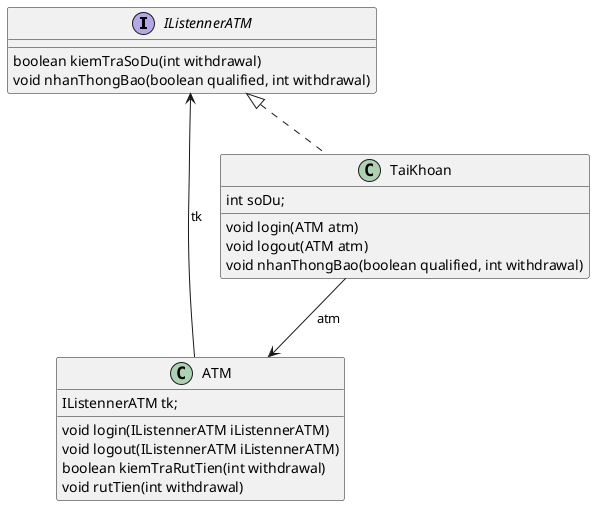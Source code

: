 @startuml
'https://plantuml.com/class-diagram

interface IListennerATM {
    boolean kiemTraSoDu(int withdrawal)
    void nhanThongBao(boolean qualified, int withdrawal)
}

class ATM {

}

class ATM {
    IListennerATM tk;
    void login(IListennerATM iListennerATM)
    void logout(IListennerATM iListennerATM)
    boolean kiemTraRutTien(int withdrawal)
    void rutTien(int withdrawal)
}

class TaiKhoan {
    int soDu;
    void login(ATM atm)
    void logout(ATM atm)
    void nhanThongBao(boolean qualified, int withdrawal)
}

IListennerATM <|.. TaiKhoan
IListennerATM <-- ATM:tk
TaiKhoan --> ATM:atm

@enduml